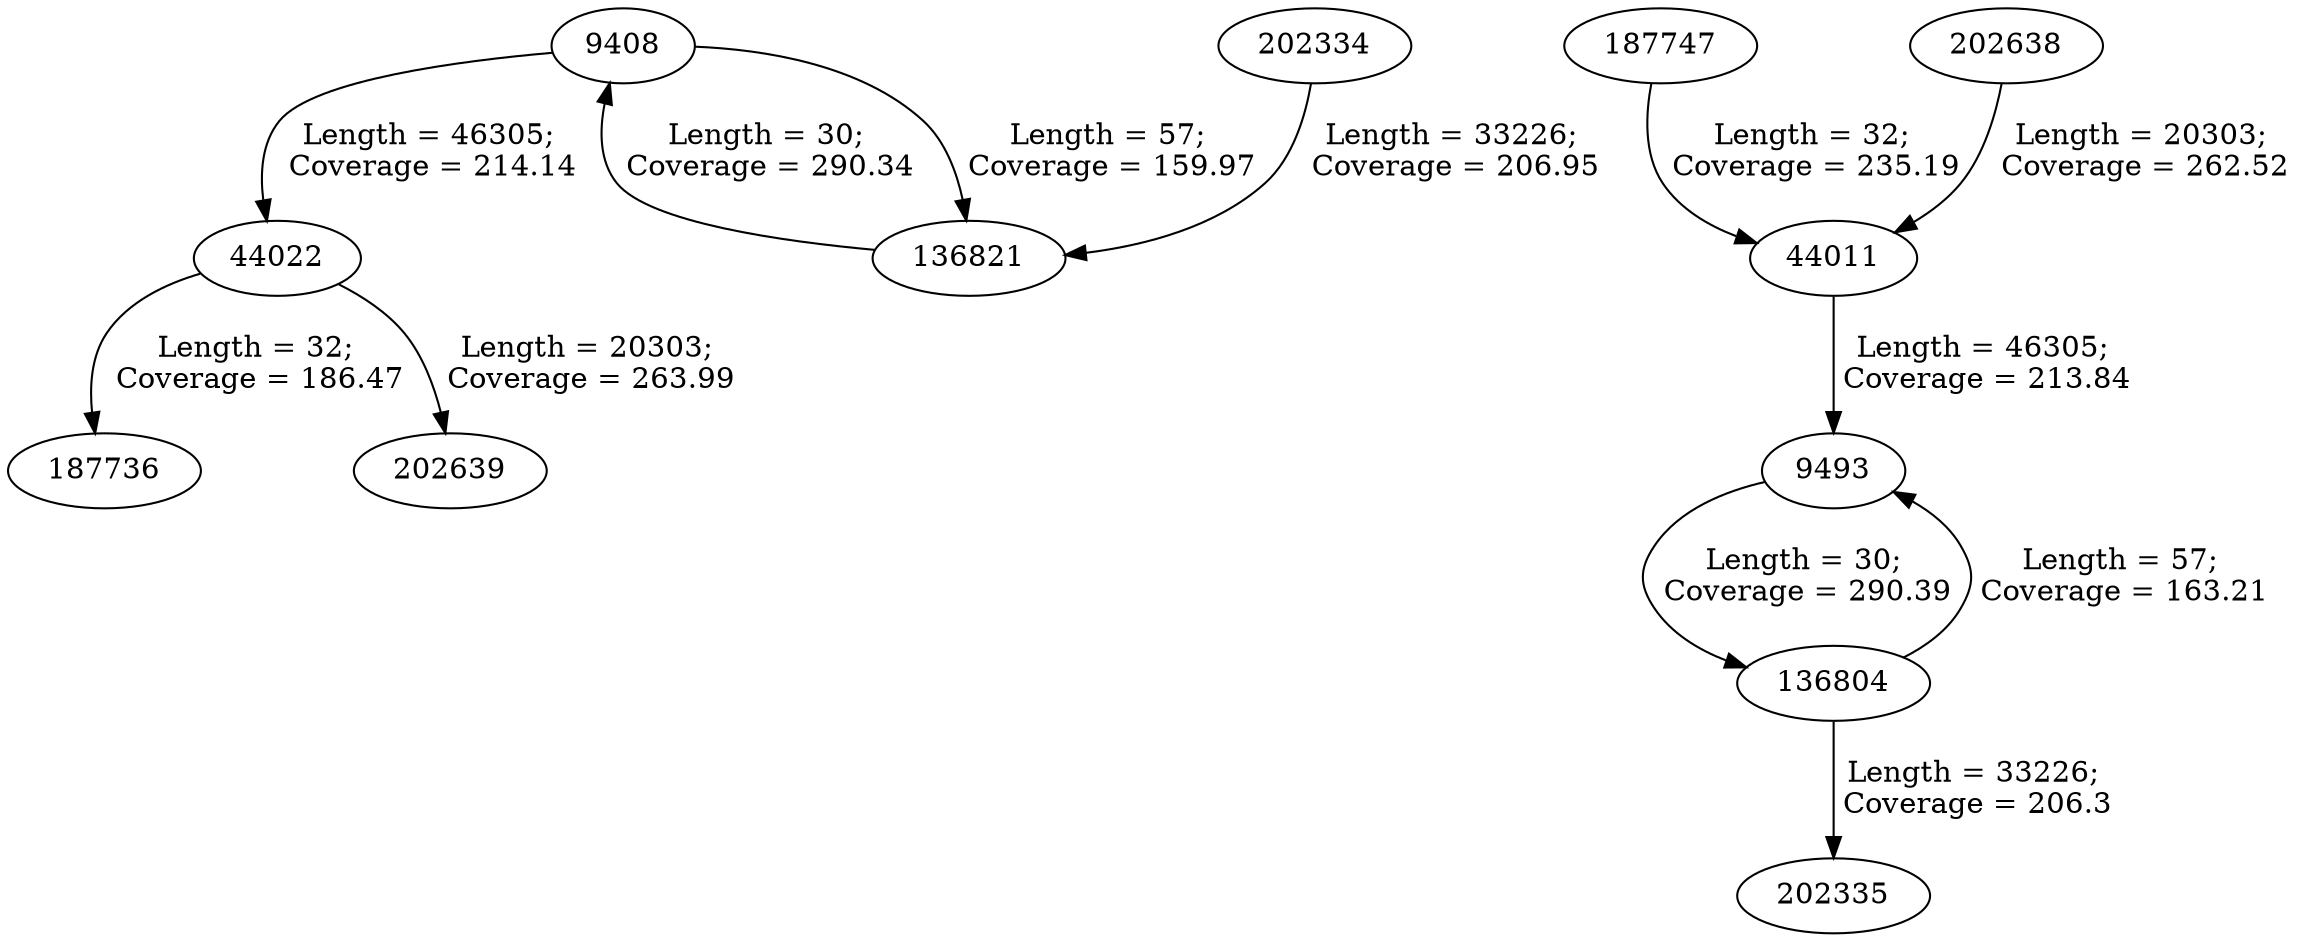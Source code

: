 digraph {
	9408
	136821
	9408 -> 136821 [label="Length = 57;
 Coverage = 159.97"]
	44022
	9408 -> 44022 [label="Length = 46305;
 Coverage = 214.14"]
	44011
	9493
	44011 -> 9493 [label="Length = 46305;
 Coverage = 213.84"]
	44022
	187736
	44022 -> 187736 [label="Length = 32;
 Coverage = 186.47"]
	202639
	44022 -> 202639 [label="Length = 20303;
 Coverage = 263.99"]
	136804
	202335
	136804 -> 202335 [label="Length = 33226;
 Coverage = 206.3"]
	9493
	136804 -> 9493 [label="Length = 57;
 Coverage = 163.21"]
	136821
	9408
	136821 -> 9408 [label="Length = 30;
 Coverage = 290.34"]
	9493
	136804
	9493 -> 136804 [label="Length = 30;
 Coverage = 290.39"]
	187747
	44011
	187747 -> 44011 [label="Length = 32;
 Coverage = 235.19"]
	202334
	136821
	202334 -> 136821 [label="Length = 33226;
 Coverage = 206.95"]
	202638
	44011
	202638 -> 44011 [label="Length = 20303;
 Coverage = 262.52"]
}
